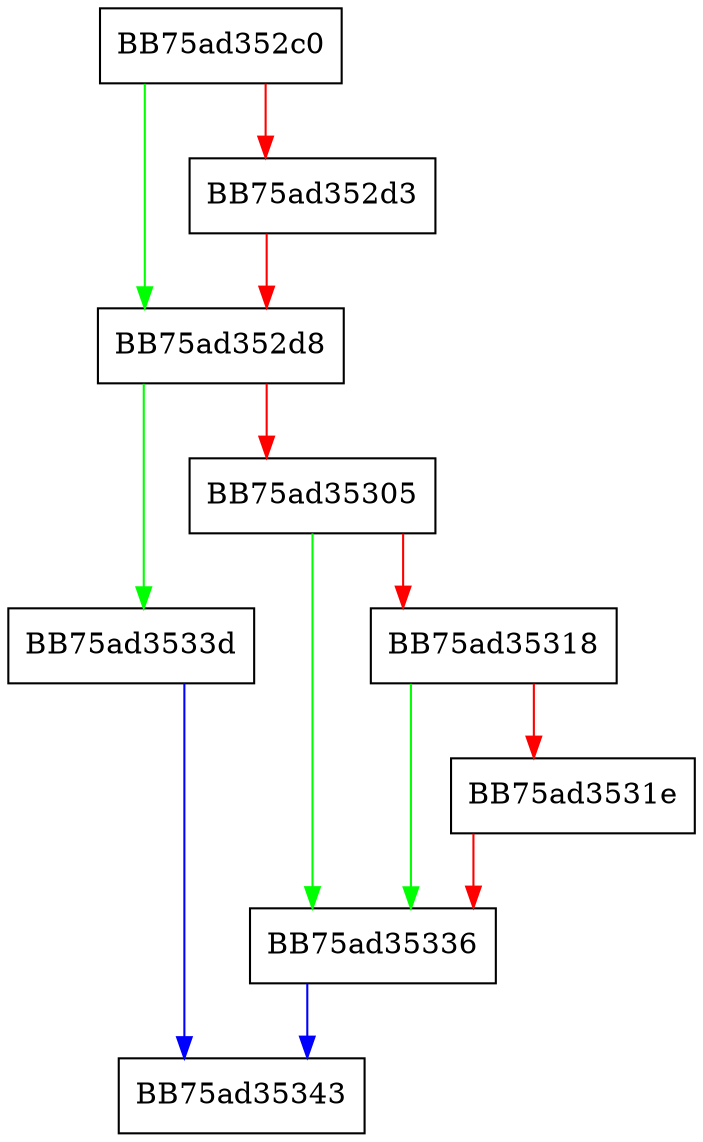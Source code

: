 digraph Initialize {
  node [shape="box"];
  graph [splines=ortho];
  BB75ad352c0 -> BB75ad352d8 [color="green"];
  BB75ad352c0 -> BB75ad352d3 [color="red"];
  BB75ad352d3 -> BB75ad352d8 [color="red"];
  BB75ad352d8 -> BB75ad3533d [color="green"];
  BB75ad352d8 -> BB75ad35305 [color="red"];
  BB75ad35305 -> BB75ad35336 [color="green"];
  BB75ad35305 -> BB75ad35318 [color="red"];
  BB75ad35318 -> BB75ad35336 [color="green"];
  BB75ad35318 -> BB75ad3531e [color="red"];
  BB75ad3531e -> BB75ad35336 [color="red"];
  BB75ad35336 -> BB75ad35343 [color="blue"];
  BB75ad3533d -> BB75ad35343 [color="blue"];
}